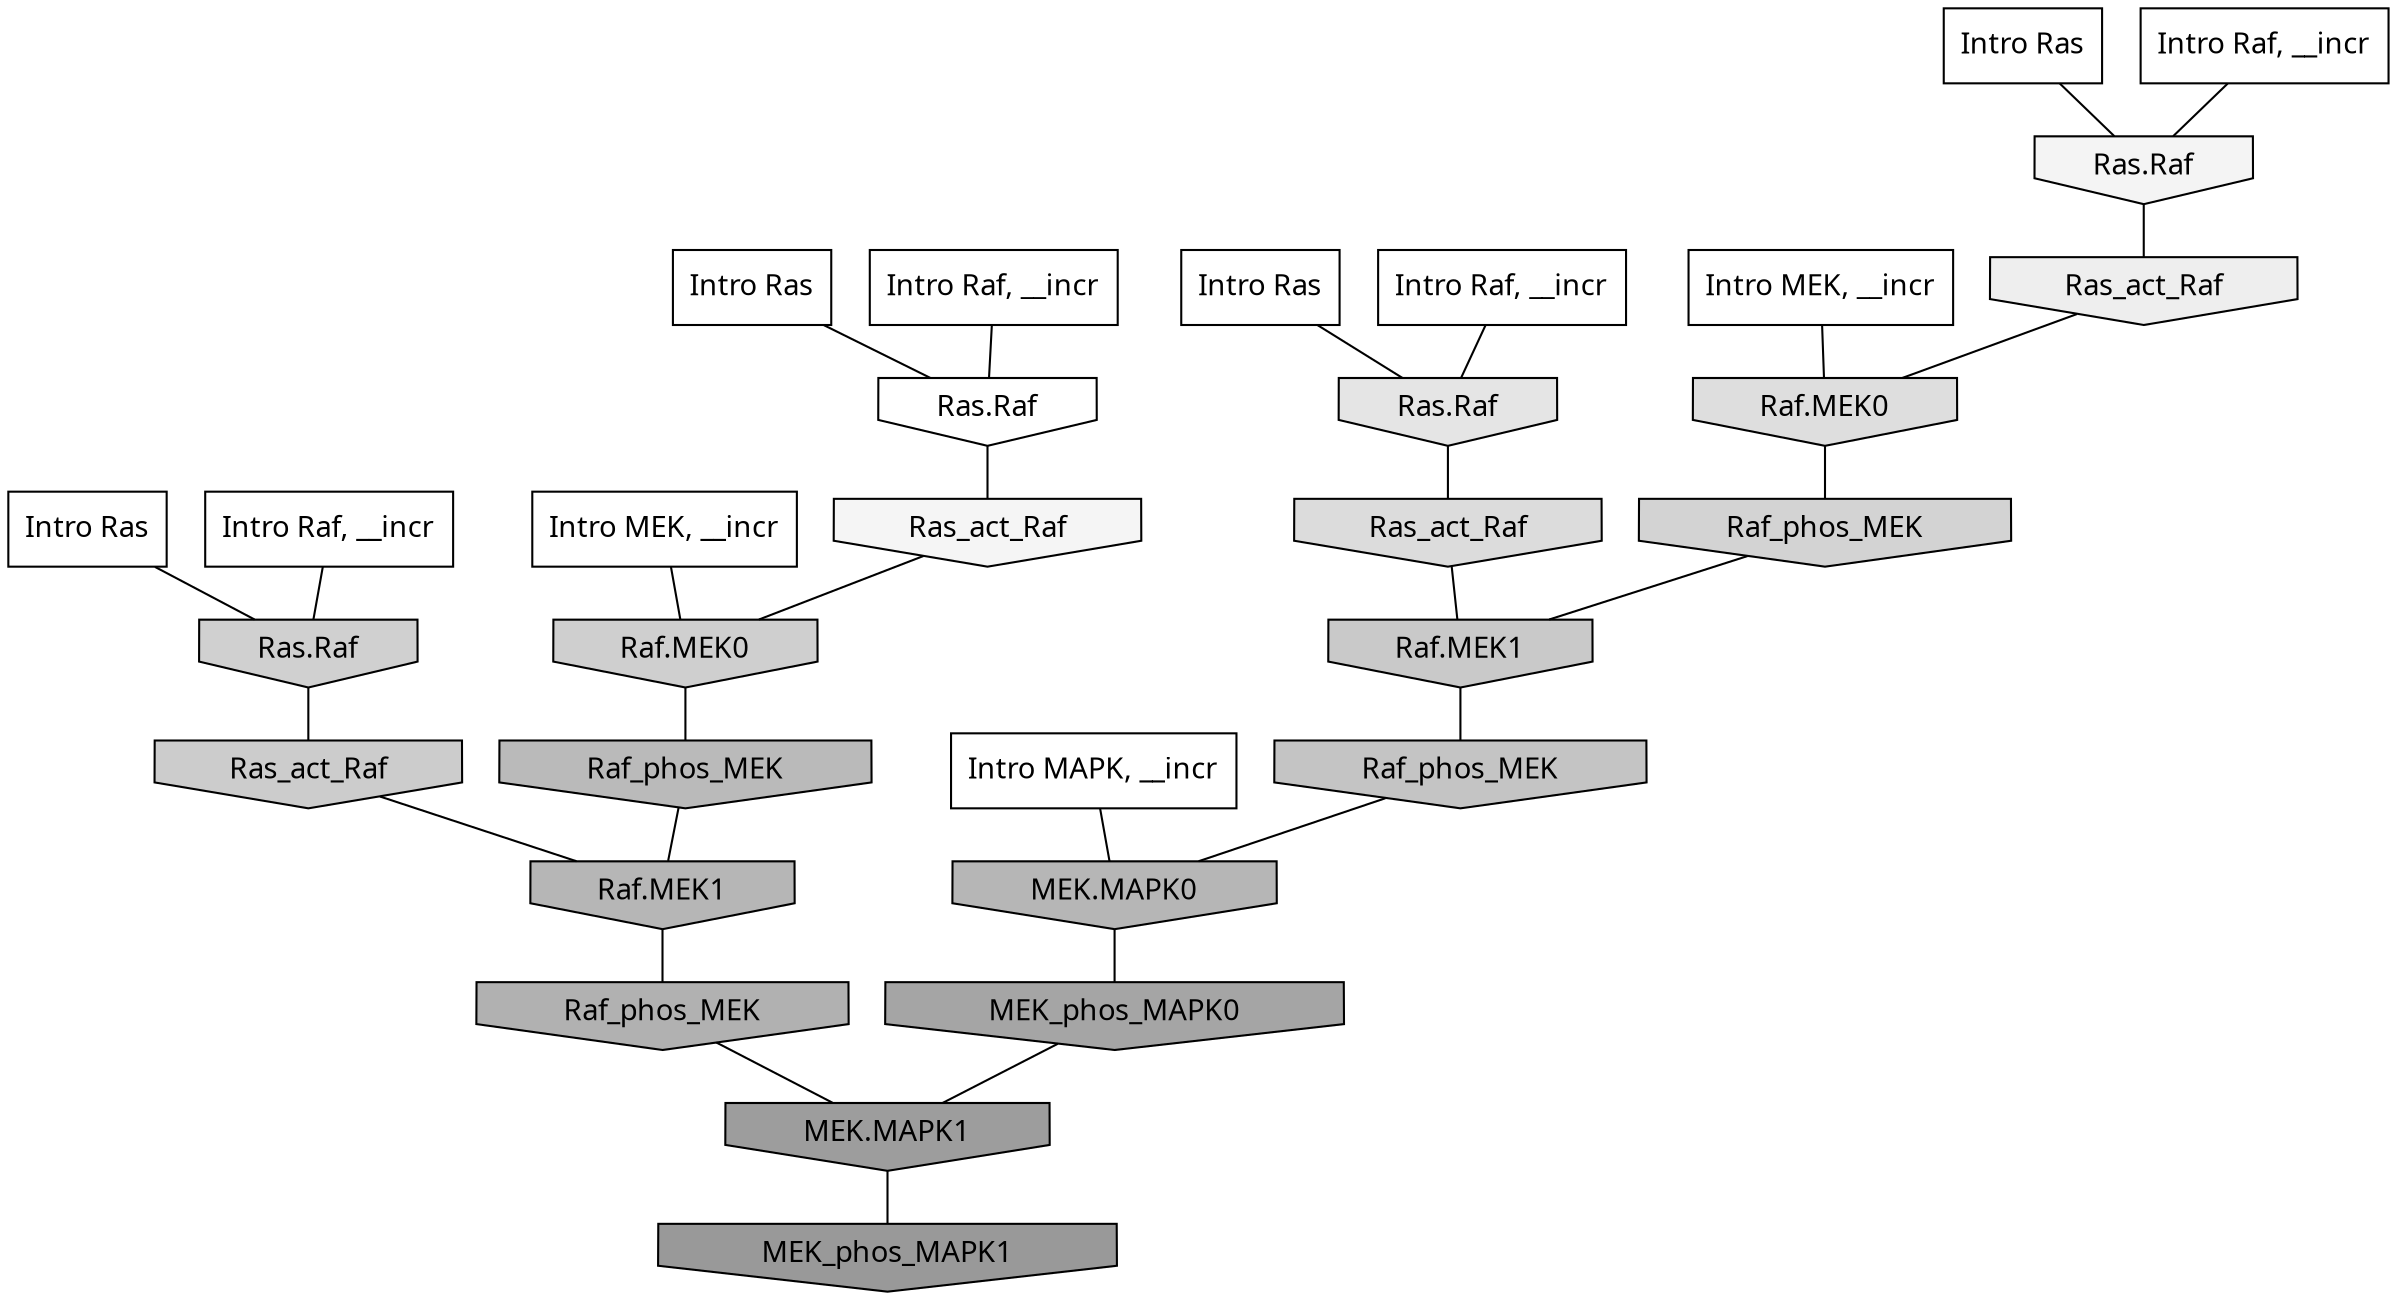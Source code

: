 digraph G{
  rankdir="TB";
  ranksep=0.30;
  node [fontname="CMU Serif"];
  edge [fontname="CMU Serif"];
  
  7 [label="Intro Ras", shape=rectangle, style=filled, fillcolor="0.000 0.000 1.000"]
  
  18 [label="Intro Ras", shape=rectangle, style=filled, fillcolor="0.000 0.000 1.000"]
  
  60 [label="Intro Ras", shape=rectangle, style=filled, fillcolor="0.000 0.000 1.000"]
  
  89 [label="Intro Ras", shape=rectangle, style=filled, fillcolor="0.000 0.000 1.000"]
  
  345 [label="Intro Raf, __incr", shape=rectangle, style=filled, fillcolor="0.000 0.000 1.000"]
  
  683 [label="Intro Raf, __incr", shape=rectangle, style=filled, fillcolor="0.000 0.000 1.000"]
  
  689 [label="Intro Raf, __incr", shape=rectangle, style=filled, fillcolor="0.000 0.000 1.000"]
  
  1013 [label="Intro Raf, __incr", shape=rectangle, style=filled, fillcolor="0.000 0.000 1.000"]
  
  1867 [label="Intro MEK, __incr", shape=rectangle, style=filled, fillcolor="0.000 0.000 1.000"]
  
  2027 [label="Intro MEK, __incr", shape=rectangle, style=filled, fillcolor="0.000 0.000 1.000"]
  
  2608 [label="Intro MAPK, __incr", shape=rectangle, style=filled, fillcolor="0.000 0.000 1.000"]
  
  3286 [label="Ras.Raf", shape=invhouse, style=filled, fillcolor="0.000 0.000 1.000"]
  
  3539 [label="Ras_act_Raf", shape=invhouse, style=filled, fillcolor="0.000 0.000 0.959"]
  
  3567 [label="Ras.Raf", shape=invhouse, style=filled, fillcolor="0.000 0.000 0.955"]
  
  3781 [label="Ras_act_Raf", shape=invhouse, style=filled, fillcolor="0.000 0.000 0.930"]
  
  4204 [label="Ras.Raf", shape=invhouse, style=filled, fillcolor="0.000 0.000 0.897"]
  
  4560 [label="Raf.MEK0", shape=invhouse, style=filled, fillcolor="0.000 0.000 0.868"]
  
  4657 [label="Ras_act_Raf", shape=invhouse, style=filled, fillcolor="0.000 0.000 0.861"]
  
  5122 [label="Raf_phos_MEK", shape=invhouse, style=filled, fillcolor="0.000 0.000 0.827"]
  
  5376 [label="Ras.Raf", shape=invhouse, style=filled, fillcolor="0.000 0.000 0.813"]
  
  5411 [label="Raf.MEK0", shape=invhouse, style=filled, fillcolor="0.000 0.000 0.811"]
  
  5567 [label="Ras_act_Raf", shape=invhouse, style=filled, fillcolor="0.000 0.000 0.797"]
  
  5748 [label="Raf.MEK1", shape=invhouse, style=filled, fillcolor="0.000 0.000 0.786"]
  
  6057 [label="Raf_phos_MEK", shape=invhouse, style=filled, fillcolor="0.000 0.000 0.768"]
  
  6858 [label="Raf_phos_MEK", shape=invhouse, style=filled, fillcolor="0.000 0.000 0.729"]
  
  7315 [label="MEK.MAPK0", shape=invhouse, style=filled, fillcolor="0.000 0.000 0.711"]
  
  7321 [label="Raf.MEK1", shape=invhouse, style=filled, fillcolor="0.000 0.000 0.711"]
  
  7776 [label="Raf_phos_MEK", shape=invhouse, style=filled, fillcolor="0.000 0.000 0.694"]
  
  9127 [label="MEK_phos_MAPK0", shape=invhouse, style=filled, fillcolor="0.000 0.000 0.647"]
  
  10327 [label="MEK.MAPK1", shape=invhouse, style=filled, fillcolor="0.000 0.000 0.616"]
  
  11006 [label="MEK_phos_MAPK1", shape=invhouse, style=filled, fillcolor="0.000 0.000 0.600"]
  
  
  10327 -> 11006 [dir=none, color="0.000 0.000 0.000"] 
  9127 -> 10327 [dir=none, color="0.000 0.000 0.000"] 
  7776 -> 10327 [dir=none, color="0.000 0.000 0.000"] 
  7321 -> 7776 [dir=none, color="0.000 0.000 0.000"] 
  7315 -> 9127 [dir=none, color="0.000 0.000 0.000"] 
  6858 -> 7321 [dir=none, color="0.000 0.000 0.000"] 
  6057 -> 7315 [dir=none, color="0.000 0.000 0.000"] 
  5748 -> 6057 [dir=none, color="0.000 0.000 0.000"] 
  5567 -> 7321 [dir=none, color="0.000 0.000 0.000"] 
  5411 -> 6858 [dir=none, color="0.000 0.000 0.000"] 
  5376 -> 5567 [dir=none, color="0.000 0.000 0.000"] 
  5122 -> 5748 [dir=none, color="0.000 0.000 0.000"] 
  4657 -> 5748 [dir=none, color="0.000 0.000 0.000"] 
  4560 -> 5122 [dir=none, color="0.000 0.000 0.000"] 
  4204 -> 4657 [dir=none, color="0.000 0.000 0.000"] 
  3781 -> 4560 [dir=none, color="0.000 0.000 0.000"] 
  3567 -> 3781 [dir=none, color="0.000 0.000 0.000"] 
  3539 -> 5411 [dir=none, color="0.000 0.000 0.000"] 
  3286 -> 3539 [dir=none, color="0.000 0.000 0.000"] 
  2608 -> 7315 [dir=none, color="0.000 0.000 0.000"] 
  2027 -> 4560 [dir=none, color="0.000 0.000 0.000"] 
  1867 -> 5411 [dir=none, color="0.000 0.000 0.000"] 
  1013 -> 4204 [dir=none, color="0.000 0.000 0.000"] 
  689 -> 3286 [dir=none, color="0.000 0.000 0.000"] 
  683 -> 5376 [dir=none, color="0.000 0.000 0.000"] 
  345 -> 3567 [dir=none, color="0.000 0.000 0.000"] 
  89 -> 3286 [dir=none, color="0.000 0.000 0.000"] 
  60 -> 3567 [dir=none, color="0.000 0.000 0.000"] 
  18 -> 4204 [dir=none, color="0.000 0.000 0.000"] 
  7 -> 5376 [dir=none, color="0.000 0.000 0.000"] 
  
  }
